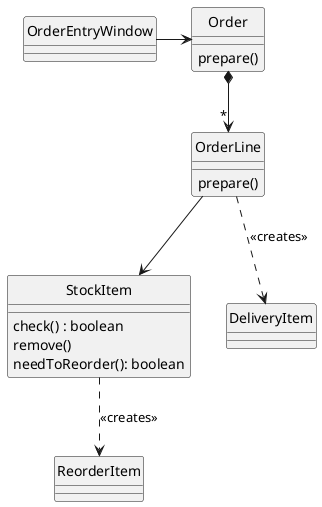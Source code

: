 @startuml Exercice Solution Classe de Communication
skinparam style strictuml
skinparam backgroundcolor transparent
class OrderEntryWindow
class Order {
    prepare()
}
class OrderLine {
    prepare()
}
class StockItem {
    check() : boolean
    remove()
    needToReorder(): boolean
}
class ReorderItem
class DeliveryItem
OrderEntryWindow -> Order
Order *--> "*" OrderLine
OrderLine --> StockItem
StockItem ..> ReorderItem : <<creates>>
OrderLine ..> DeliveryItem : <<creates>>
@enduml